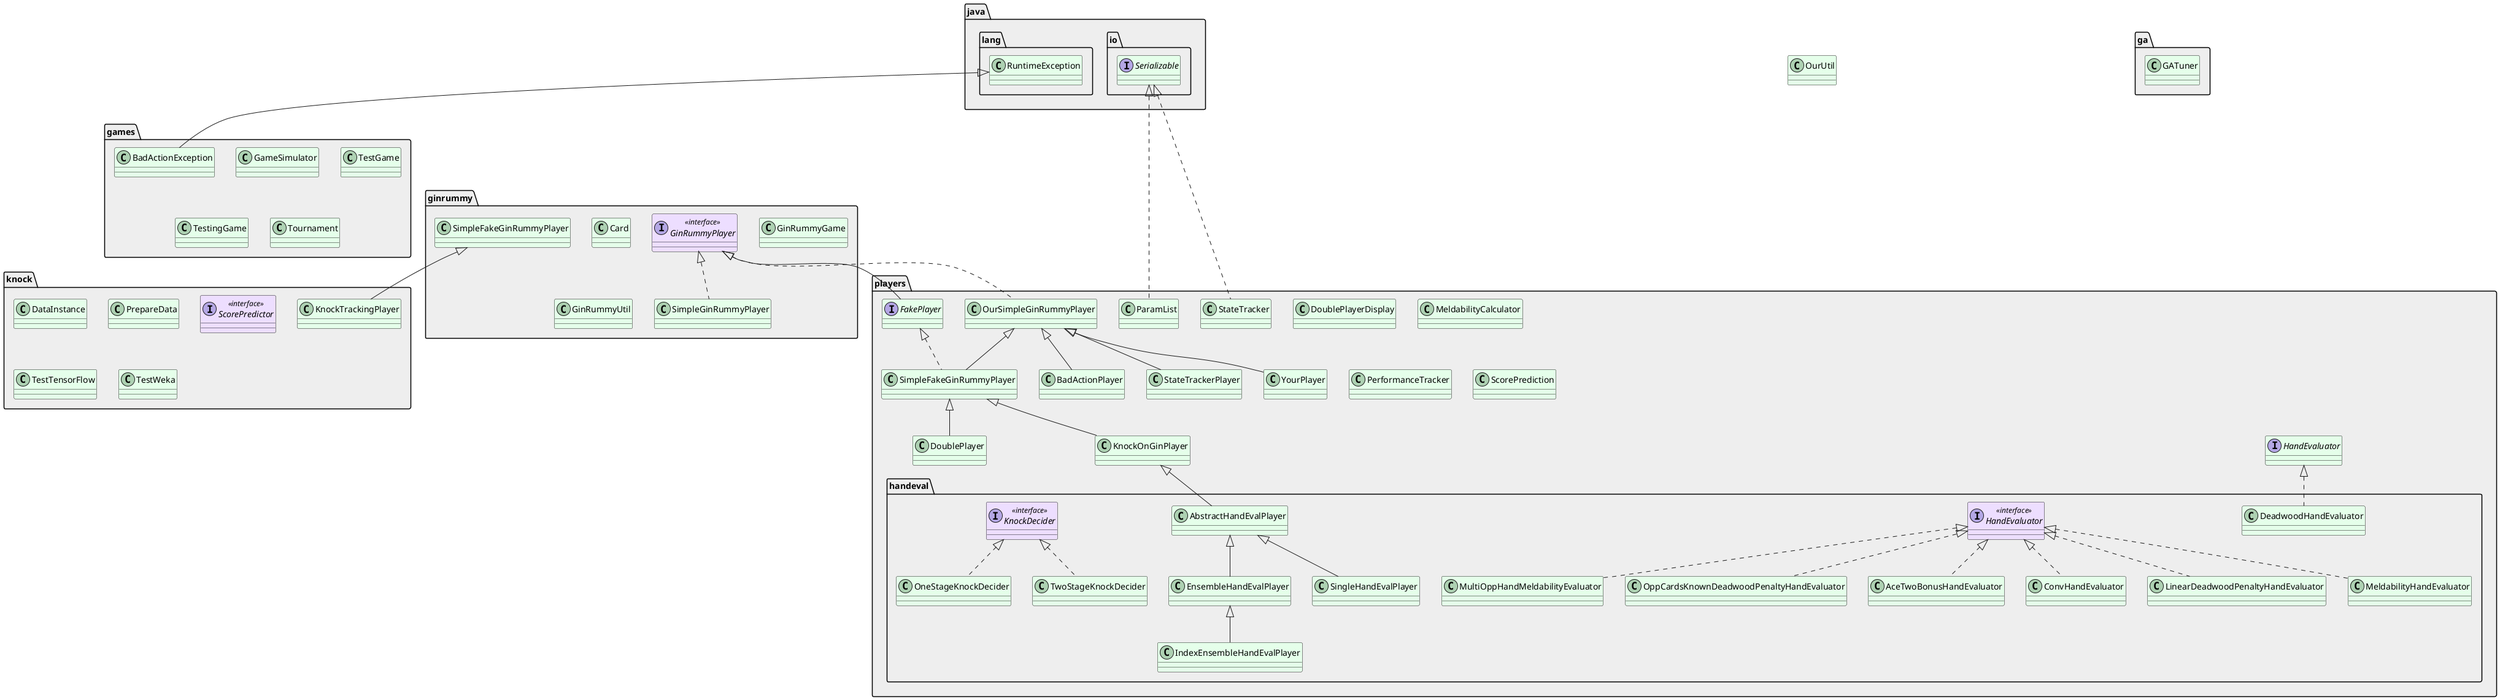 @startuml Summer 2020 Research

skinparam package {
  BackgroundColor #EEEEEE
}

skinparam class {
  BackgroundColor #E5FFEA
  BackgroundColor<<interface>> #EDDEFF
}

class ga.GATuner

class games.BadActionException extends java.lang.RuntimeException
class games.GameSimulator
class games.TestGame
class games.TestingGame
class games.Tournament

class ginrummy.Card
class ginrummy.GinRummyGame
interface ginrummy.GinRummyPlayer<<interface>>
class ginrummy.GinRummyUtil
class ginrummy.SimpleGinRummyPlayer implements ginrummy.GinRummyPlayer 

class knock.DataInstance 
class knock.KnockTrackingPlayer extends ginrummy.SimpleFakeGinRummyPlayer 
class knock.PrepareData
interface knock.ScorePredictor<<interface>>
class knock.TestTensorFlow
class knock.TestWeka 

class players.handeval.AbstractHandEvalPlayer extends players.KnockOnGinPlayer 
class players.handeval.AceTwoBonusHandEvaluator implements players.handeval.HandEvaluator 
class players.handeval.ConvHandEvaluator implements players.handeval.HandEvaluator 
class players.handeval.DeadwoodHandEvaluator implements players.HandEvaluator
class players.handeval.EnsembleHandEvalPlayer extends players.handeval.AbstractHandEvalPlayer  
interface players.handeval.HandEvaluator<<interface>>
class players.handeval.IndexEnsembleHandEvalPlayer extends players.handeval.EnsembleHandEvalPlayer
interface players.handeval.KnockDecider<<interface>>
class players.handeval.LinearDeadwoodPenaltyHandEvaluator implements players.handeval.HandEvaluator
class players.handeval.MeldabilityHandEvaluator implements players.handeval.HandEvaluator 
class players.handeval.MultiOppHandMeldabilityEvaluator implements players.handeval.HandEvaluator
class players.handeval.OneStageKnockDecider implements players.handeval.KnockDecider
class players.handeval.OppCardsKnownDeadwoodPenaltyHandEvaluator implements players.handeval.HandEvaluator
class players.handeval.SingleHandEvalPlayer extends players.handeval.AbstractHandEvalPlayer 
class players.handeval.TwoStageKnockDecider implements players.handeval.KnockDecider

class players.BadActionPlayer extends players.OurSimpleGinRummyPlayer 
class players.DoublePlayer extends players.SimpleFakeGinRummyPlayer
class players.DoublePlayerDisplay 
interface players.FakePlayer extends ginrummy.GinRummyPlayer
class players.KnockOnGinPlayer extends players.SimpleFakeGinRummyPlayer 
class players.MeldabilityCalculator 
class players.OurSimpleGinRummyPlayer implements ginrummy.GinRummyPlayer 
class players.ParamList implements java.io.Serializable 
class players.PerformanceTracker 
class players.ScorePrediction 
class players.SimpleFakeGinRummyPlayer extends players.OurSimpleGinRummyPlayer implements players.FakePlayer 
class players.StateTracker implements java.io.Serializable 
class players.StateTrackerPlayer extends players.OurSimpleGinRummyPlayer 
class players.YourPlayer extends players.OurSimpleGinRummyPlayer 

class OurUtil 

@enduml